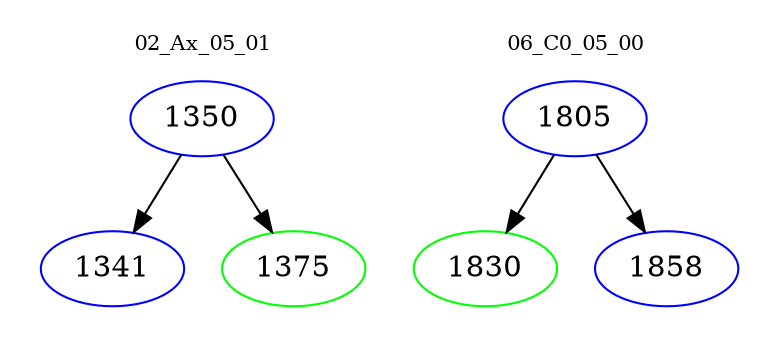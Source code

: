 digraph{
subgraph cluster_0 {
color = white
label = "02_Ax_05_01";
fontsize=10;
T0_1350 [label="1350", color="blue"]
T0_1350 -> T0_1341 [color="black"]
T0_1341 [label="1341", color="blue"]
T0_1350 -> T0_1375 [color="black"]
T0_1375 [label="1375", color="green"]
}
subgraph cluster_1 {
color = white
label = "06_C0_05_00";
fontsize=10;
T1_1805 [label="1805", color="blue"]
T1_1805 -> T1_1830 [color="black"]
T1_1830 [label="1830", color="green"]
T1_1805 -> T1_1858 [color="black"]
T1_1858 [label="1858", color="blue"]
}
}
